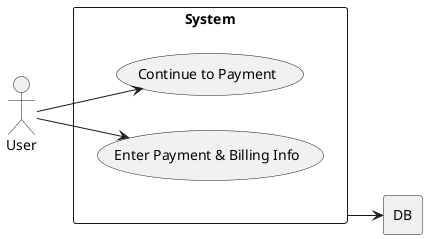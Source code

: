@startuml US-09: Payment & Billing
left to right direction
actor User
actor DB

rectangle System {
  usecase "Continue to Payment" as U1
  usecase "Enter Payment & Billing Info" as U2
}

rectangle DB {
'   usecase "Verify Payment Info" as U3
'   usecase "Prompt for Correct Info" as U4
'   usecase "Bill User" as U5
'   usecase "Display Success & Receipt" as U6
}

User --> U1
User --> U2
System --> DB

' DB --> U3
' DB --> U4
' DB --> U5
' DB --> U6
@enduml
